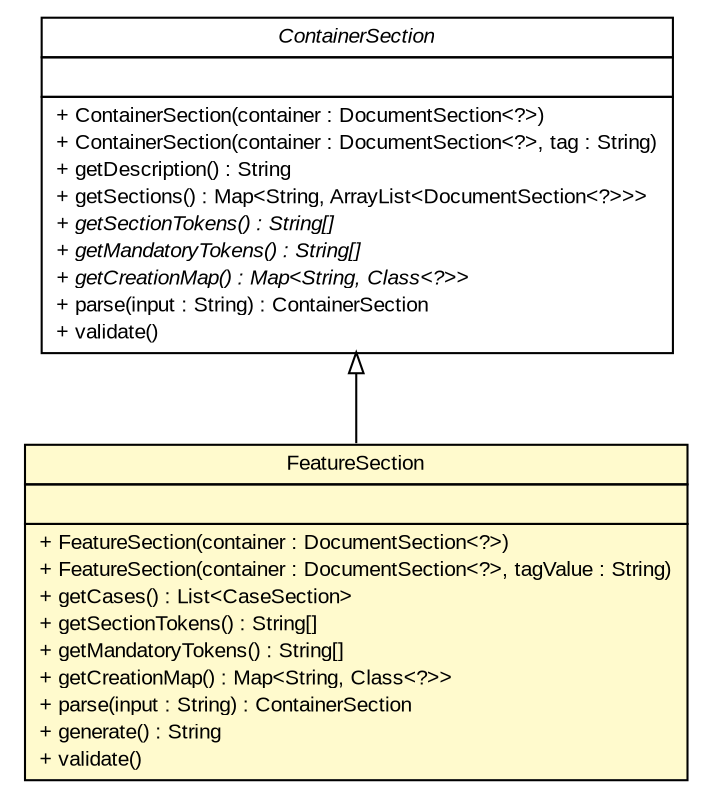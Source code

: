 #!/usr/local/bin/dot
#
# Class diagram 
# Generated by UMLGraph version R5_6 (http://www.umlgraph.org/)
#

digraph G {
	edge [fontname="arial",fontsize=10,labelfontname="arial",labelfontsize=10];
	node [fontname="arial",fontsize=10,shape=plaintext];
	nodesep=0.25;
	ranksep=0.5;
	// com.github.mkolisnyk.aerial.document.FeatureSection
	c3507 [label=<<table title="com.github.mkolisnyk.aerial.document.FeatureSection" border="0" cellborder="1" cellspacing="0" cellpadding="2" port="p" bgcolor="lemonChiffon" href="./FeatureSection.html">
		<tr><td><table border="0" cellspacing="0" cellpadding="1">
<tr><td align="center" balign="center"> FeatureSection </td></tr>
		</table></td></tr>
		<tr><td><table border="0" cellspacing="0" cellpadding="1">
<tr><td align="left" balign="left">  </td></tr>
		</table></td></tr>
		<tr><td><table border="0" cellspacing="0" cellpadding="1">
<tr><td align="left" balign="left"> + FeatureSection(container : DocumentSection&lt;?&gt;) </td></tr>
<tr><td align="left" balign="left"> + FeatureSection(container : DocumentSection&lt;?&gt;, tagValue : String) </td></tr>
<tr><td align="left" balign="left"> + getCases() : List&lt;CaseSection&gt; </td></tr>
<tr><td align="left" balign="left"> + getSectionTokens() : String[] </td></tr>
<tr><td align="left" balign="left"> + getMandatoryTokens() : String[] </td></tr>
<tr><td align="left" balign="left"> + getCreationMap() : Map&lt;String, Class&lt;?&gt;&gt; </td></tr>
<tr><td align="left" balign="left"> + parse(input : String) : ContainerSection </td></tr>
<tr><td align="left" balign="left"> + generate() : String </td></tr>
<tr><td align="left" balign="left"> + validate() </td></tr>
		</table></td></tr>
		</table>>, URL="./FeatureSection.html", fontname="arial", fontcolor="black", fontsize=10.0];
	// com.github.mkolisnyk.aerial.document.ContainerSection
	c3511 [label=<<table title="com.github.mkolisnyk.aerial.document.ContainerSection" border="0" cellborder="1" cellspacing="0" cellpadding="2" port="p" href="./ContainerSection.html">
		<tr><td><table border="0" cellspacing="0" cellpadding="1">
<tr><td align="center" balign="center"><font face="arial italic"> ContainerSection </font></td></tr>
		</table></td></tr>
		<tr><td><table border="0" cellspacing="0" cellpadding="1">
<tr><td align="left" balign="left">  </td></tr>
		</table></td></tr>
		<tr><td><table border="0" cellspacing="0" cellpadding="1">
<tr><td align="left" balign="left"> + ContainerSection(container : DocumentSection&lt;?&gt;) </td></tr>
<tr><td align="left" balign="left"> + ContainerSection(container : DocumentSection&lt;?&gt;, tag : String) </td></tr>
<tr><td align="left" balign="left"> + getDescription() : String </td></tr>
<tr><td align="left" balign="left"> + getSections() : Map&lt;String, ArrayList&lt;DocumentSection&lt;?&gt;&gt;&gt; </td></tr>
<tr><td align="left" balign="left"><font face="arial italic" point-size="10.0"> + getSectionTokens() : String[] </font></td></tr>
<tr><td align="left" balign="left"><font face="arial italic" point-size="10.0"> + getMandatoryTokens() : String[] </font></td></tr>
<tr><td align="left" balign="left"><font face="arial italic" point-size="10.0"> + getCreationMap() : Map&lt;String, Class&lt;?&gt;&gt; </font></td></tr>
<tr><td align="left" balign="left"> + parse(input : String) : ContainerSection </td></tr>
<tr><td align="left" balign="left"> + validate() </td></tr>
		</table></td></tr>
		</table>>, URL="./ContainerSection.html", fontname="arial", fontcolor="black", fontsize=10.0];
	//com.github.mkolisnyk.aerial.document.FeatureSection extends com.github.mkolisnyk.aerial.document.ContainerSection
	c3511:p -> c3507:p [dir=back,arrowtail=empty];
}

